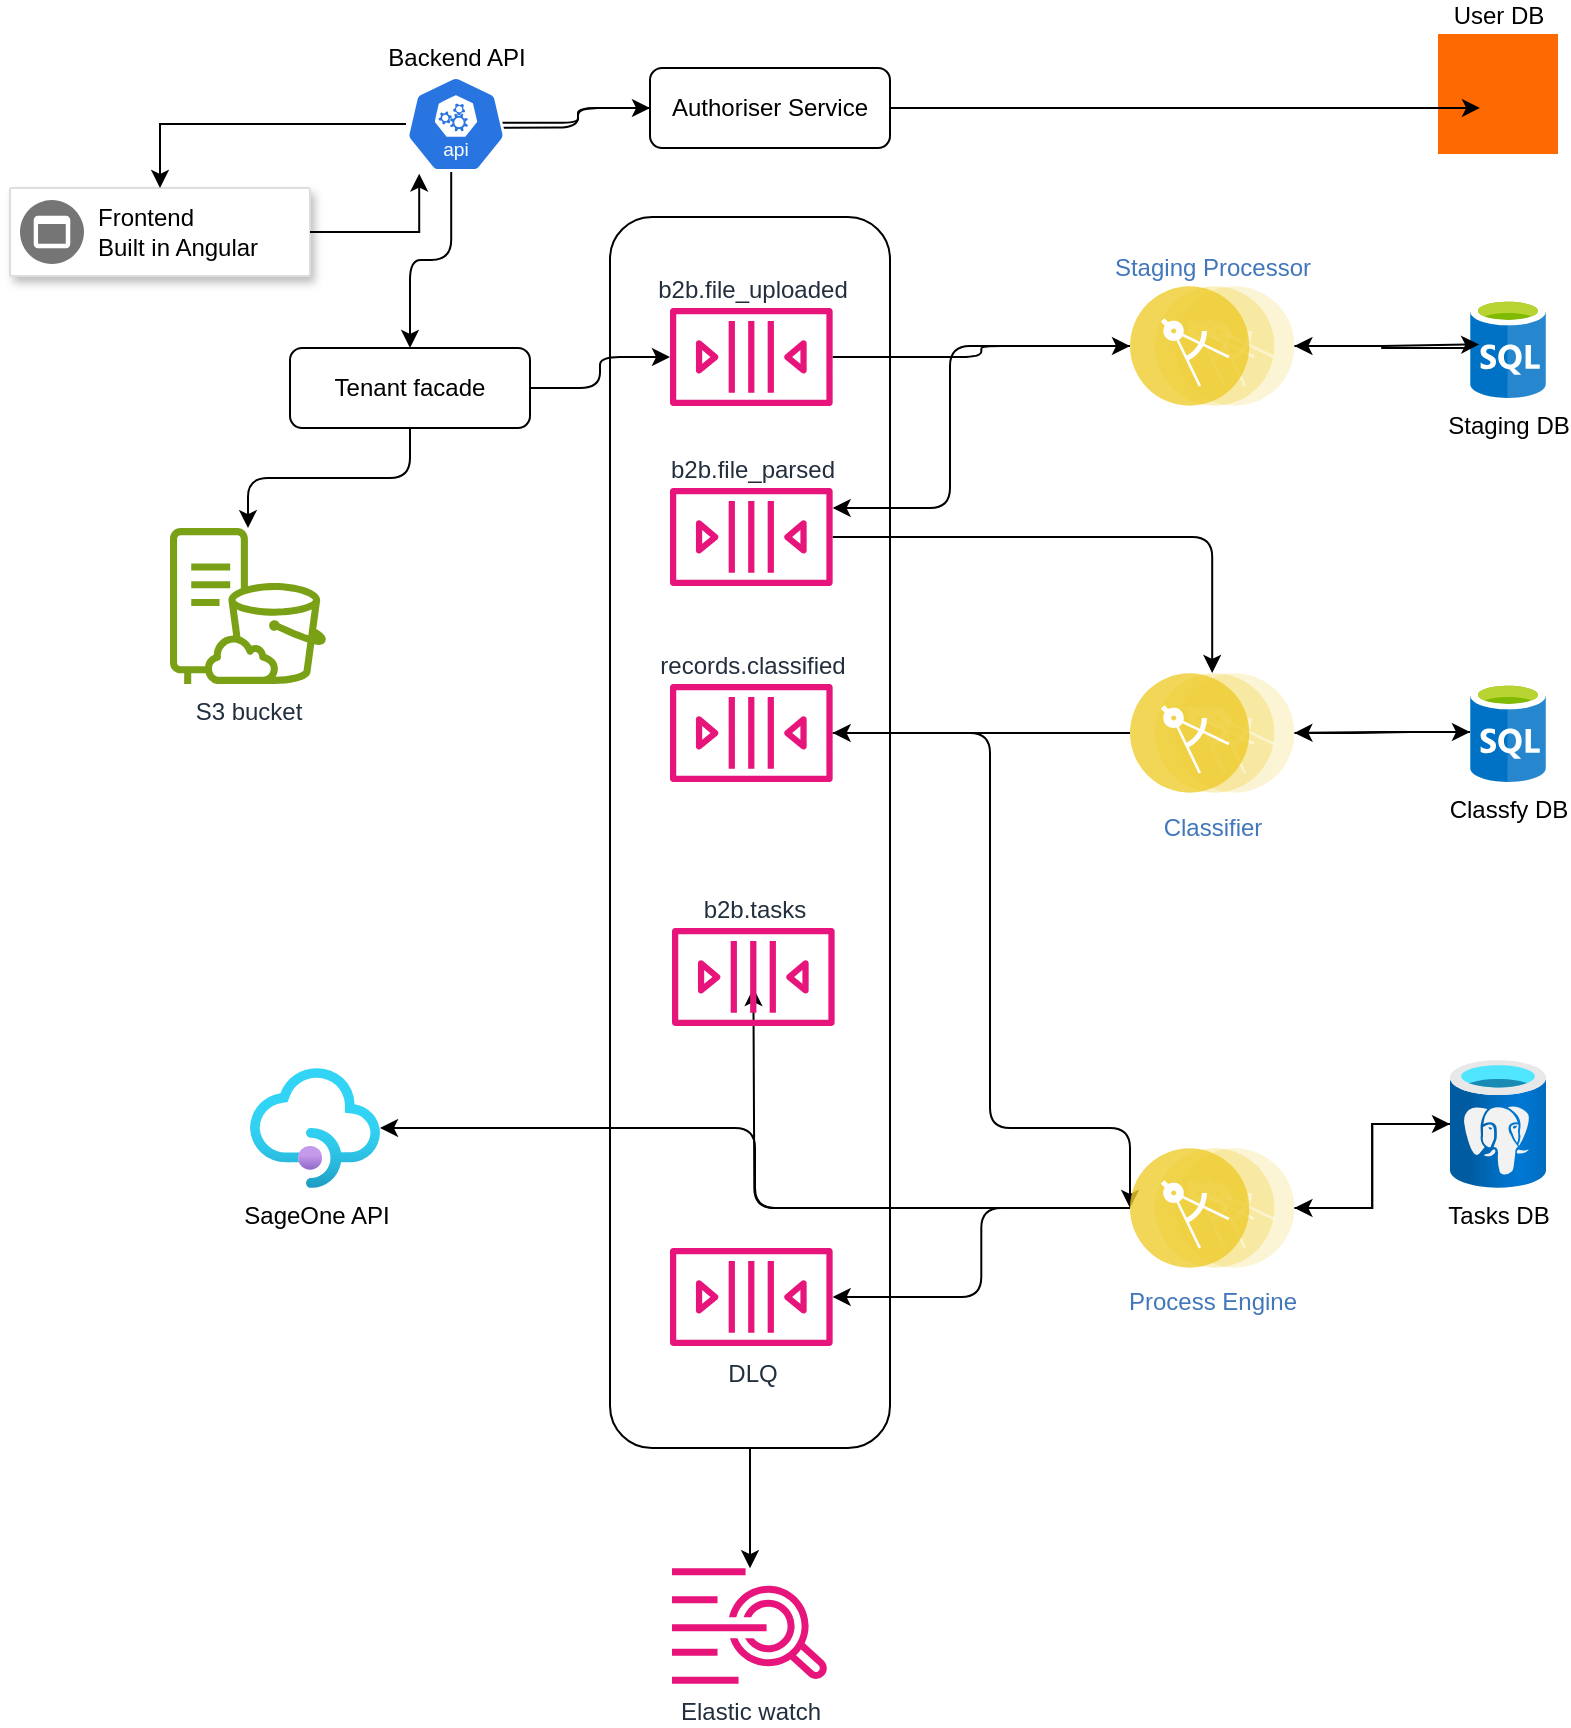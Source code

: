 <mxfile version="28.0.6">
  <diagram name="Page-1" id="7ZYeMvZQ7rXrE72ciIOz">
    <mxGraphModel dx="1042" dy="563" grid="1" gridSize="10" guides="1" tooltips="1" connect="1" arrows="1" fold="1" page="1" pageScale="1" pageWidth="850" pageHeight="1100" math="0" shadow="0">
      <root>
        <mxCell id="0" />
        <mxCell id="1" parent="0" />
        <mxCell id="BXHCQ-Q0p_H47LMqQ2NH-50" style="edgeStyle=orthogonalEdgeStyle;rounded=0;orthogonalLoop=1;jettySize=auto;html=1;" parent="1" source="BXHCQ-Q0p_H47LMqQ2NH-47" target="BXHCQ-Q0p_H47LMqQ2NH-48" edge="1">
          <mxGeometry relative="1" as="geometry" />
        </mxCell>
        <mxCell id="BXHCQ-Q0p_H47LMqQ2NH-47" value="" style="rounded=1;whiteSpace=wrap;html=1;labelBackgroundColor=default;textOpacity=10;" parent="1" vertex="1">
          <mxGeometry x="340" y="124.5" width="140" height="615.5" as="geometry" />
        </mxCell>
        <mxCell id="BXHCQ-Q0p_H47LMqQ2NH-1" value="" style="strokeColor=#dddddd;shadow=1;strokeWidth=1;rounded=1;absoluteArcSize=1;arcSize=2;" parent="1" vertex="1">
          <mxGeometry x="40" y="110" width="150" height="44" as="geometry" />
        </mxCell>
        <mxCell id="BXHCQ-Q0p_H47LMqQ2NH-2" value="Frontend&lt;br&gt;Built in Angular" style="sketch=0;dashed=0;connectable=0;html=1;fillColor=#757575;strokeColor=none;shape=mxgraph.gcp2.frontend_platform_services;part=1;labelPosition=right;verticalLabelPosition=middle;align=left;verticalAlign=middle;spacingLeft=5;fontSize=12;" parent="BXHCQ-Q0p_H47LMqQ2NH-1" vertex="1">
          <mxGeometry y="0.5" width="32" height="32" relative="1" as="geometry">
            <mxPoint x="5" y="-16" as="offset" />
          </mxGeometry>
        </mxCell>
        <mxCell id="BXHCQ-Q0p_H47LMqQ2NH-7" style="edgeStyle=orthogonalEdgeStyle;rounded=1;orthogonalLoop=1;jettySize=auto;html=1;curved=0;exitX=0.628;exitY=0.538;exitDx=0;exitDy=0;exitPerimeter=0;" parent="1" source="BXHCQ-Q0p_H47LMqQ2NH-34" target="BXHCQ-Q0p_H47LMqQ2NH-6" edge="1">
          <mxGeometry relative="1" as="geometry">
            <mxPoint x="328" y="132" as="sourcePoint" />
          </mxGeometry>
        </mxCell>
        <mxCell id="BXHCQ-Q0p_H47LMqQ2NH-10" style="edgeStyle=orthogonalEdgeStyle;rounded=1;orthogonalLoop=1;jettySize=auto;html=1;curved=0;" parent="1" source="BXHCQ-Q0p_H47LMqQ2NH-20" target="BXHCQ-Q0p_H47LMqQ2NH-9" edge="1">
          <mxGeometry relative="1" as="geometry">
            <mxPoint x="220" y="200" as="sourcePoint" />
          </mxGeometry>
        </mxCell>
        <mxCell id="BXHCQ-Q0p_H47LMqQ2NH-13" style="edgeStyle=orthogonalEdgeStyle;rounded=1;orthogonalLoop=1;jettySize=auto;html=1;curved=0;" parent="1" source="BXHCQ-Q0p_H47LMqQ2NH-20" target="BXHCQ-Q0p_H47LMqQ2NH-12" edge="1">
          <mxGeometry relative="1" as="geometry" />
        </mxCell>
        <mxCell id="BXHCQ-Q0p_H47LMqQ2NH-21" style="edgeStyle=orthogonalEdgeStyle;rounded=1;orthogonalLoop=1;jettySize=auto;html=1;curved=0;exitX=0.452;exitY=0.487;exitDx=0;exitDy=0;exitPerimeter=0;" parent="1" source="BXHCQ-Q0p_H47LMqQ2NH-34" target="BXHCQ-Q0p_H47LMqQ2NH-20" edge="1">
          <mxGeometry relative="1" as="geometry">
            <mxPoint x="294" y="166" as="sourcePoint" />
          </mxGeometry>
        </mxCell>
        <mxCell id="BXHCQ-Q0p_H47LMqQ2NH-8" style="edgeStyle=orthogonalEdgeStyle;rounded=1;orthogonalLoop=1;jettySize=auto;html=1;curved=0;entryX=0.532;entryY=0.487;entryDx=0;entryDy=0;entryPerimeter=0;" parent="1" source="BXHCQ-Q0p_H47LMqQ2NH-6" target="BXHCQ-Q0p_H47LMqQ2NH-34" edge="1">
          <mxGeometry relative="1" as="geometry">
            <mxPoint x="328" y="132" as="targetPoint" />
          </mxGeometry>
        </mxCell>
        <mxCell id="BXHCQ-Q0p_H47LMqQ2NH-6" value="Authoriser Service" style="rounded=1;whiteSpace=wrap;html=1;" parent="1" vertex="1">
          <mxGeometry x="360.0" y="50" width="120" height="40" as="geometry" />
        </mxCell>
        <mxCell id="BXHCQ-Q0p_H47LMqQ2NH-9" value="S3 bucket" style="sketch=0;outlineConnect=0;fontColor=#232F3E;gradientColor=none;fillColor=#7AA116;strokeColor=none;dashed=0;verticalLabelPosition=bottom;verticalAlign=top;align=center;html=1;fontSize=12;fontStyle=0;aspect=fixed;pointerEvents=1;shape=mxgraph.aws4.s3_on_outposts;" parent="1" vertex="1">
          <mxGeometry x="120" y="280" width="78" height="78" as="geometry" />
        </mxCell>
        <mxCell id="BXHCQ-Q0p_H47LMqQ2NH-25" style="edgeStyle=orthogonalEdgeStyle;rounded=1;orthogonalLoop=1;jettySize=auto;html=1;curved=0;" parent="1" source="BXHCQ-Q0p_H47LMqQ2NH-12" target="BXHCQ-Q0p_H47LMqQ2NH-14" edge="1">
          <mxGeometry relative="1" as="geometry" />
        </mxCell>
        <mxCell id="BXHCQ-Q0p_H47LMqQ2NH-12" value="b2b.file_uploaded" style="sketch=0;outlineConnect=0;fontColor=#232F3E;gradientColor=none;fillColor=#E7157B;strokeColor=none;dashed=0;verticalLabelPosition=top;verticalAlign=bottom;align=center;html=1;fontSize=12;fontStyle=0;aspect=fixed;pointerEvents=1;shape=mxgraph.aws4.queue;labelPosition=center;" parent="1" vertex="1">
          <mxGeometry x="370" y="170" width="81.32" height="49" as="geometry" />
        </mxCell>
        <mxCell id="BXHCQ-Q0p_H47LMqQ2NH-26" style="edgeStyle=orthogonalEdgeStyle;rounded=1;orthogonalLoop=1;jettySize=auto;html=1;curved=0;" parent="1" source="BXHCQ-Q0p_H47LMqQ2NH-14" target="BXHCQ-Q0p_H47LMqQ2NH-24" edge="1">
          <mxGeometry relative="1" as="geometry">
            <Array as="points">
              <mxPoint x="510" y="189" />
              <mxPoint x="510" y="270" />
            </Array>
          </mxGeometry>
        </mxCell>
        <mxCell id="BXHCQ-Q0p_H47LMqQ2NH-14" value="Staging Processor" style="image;aspect=fixed;perimeter=ellipsePerimeter;html=1;align=center;shadow=0;dashed=0;fontColor=#4277BB;labelBackgroundColor=default;fontSize=12;spacingTop=3;image=img/lib/ibm/applications/microservice.svg;labelPosition=center;verticalLabelPosition=top;verticalAlign=bottom;" parent="1" vertex="1">
          <mxGeometry x="600" y="159" width="82.2" height="60" as="geometry" />
        </mxCell>
        <mxCell id="BXHCQ-Q0p_H47LMqQ2NH-29" style="edgeStyle=orthogonalEdgeStyle;rounded=0;orthogonalLoop=1;jettySize=auto;html=1;" parent="1" source="BXHCQ-Q0p_H47LMqQ2NH-17" target="BXHCQ-Q0p_H47LMqQ2NH-28" edge="1">
          <mxGeometry relative="1" as="geometry" />
        </mxCell>
        <mxCell id="XpvN8CIrobE-NafvkmpW-6" style="edgeStyle=entityRelationEdgeStyle;rounded=0;orthogonalLoop=1;jettySize=auto;html=1;" edge="1" parent="1" source="BXHCQ-Q0p_H47LMqQ2NH-17" target="XpvN8CIrobE-NafvkmpW-5">
          <mxGeometry relative="1" as="geometry" />
        </mxCell>
        <mxCell id="BXHCQ-Q0p_H47LMqQ2NH-17" value="Classifier" style="image;aspect=fixed;perimeter=ellipsePerimeter;html=1;align=center;shadow=0;dashed=0;fontColor=#4277BB;labelBackgroundColor=default;fontSize=12;spacingTop=3;image=img/lib/ibm/applications/microservice.svg;" parent="1" vertex="1">
          <mxGeometry x="600" y="352.5" width="82.2" height="60" as="geometry" />
        </mxCell>
        <mxCell id="BXHCQ-Q0p_H47LMqQ2NH-20" value="Tenant facade" style="rounded=1;whiteSpace=wrap;html=1;" parent="1" vertex="1">
          <mxGeometry x="180" y="190" width="120" height="40" as="geometry" />
        </mxCell>
        <mxCell id="BXHCQ-Q0p_H47LMqQ2NH-27" style="edgeStyle=orthogonalEdgeStyle;rounded=1;orthogonalLoop=1;jettySize=auto;html=1;curved=0;" parent="1" source="BXHCQ-Q0p_H47LMqQ2NH-24" target="BXHCQ-Q0p_H47LMqQ2NH-17" edge="1">
          <mxGeometry relative="1" as="geometry" />
        </mxCell>
        <mxCell id="BXHCQ-Q0p_H47LMqQ2NH-24" value="b2b.file_parsed" style="sketch=0;outlineConnect=0;fontColor=#232F3E;gradientColor=none;fillColor=#E7157B;strokeColor=none;dashed=0;verticalLabelPosition=top;verticalAlign=bottom;align=center;html=1;fontSize=12;fontStyle=0;aspect=fixed;pointerEvents=1;shape=mxgraph.aws4.queue;labelPosition=center;" parent="1" vertex="1">
          <mxGeometry x="370" y="260" width="81.32" height="49" as="geometry" />
        </mxCell>
        <mxCell id="BXHCQ-Q0p_H47LMqQ2NH-46" style="edgeStyle=orthogonalEdgeStyle;rounded=1;orthogonalLoop=1;jettySize=auto;html=1;entryX=0;entryY=0.5;entryDx=0;entryDy=0;curved=0;" parent="1" source="BXHCQ-Q0p_H47LMqQ2NH-28" target="BXHCQ-Q0p_H47LMqQ2NH-30" edge="1">
          <mxGeometry relative="1" as="geometry">
            <Array as="points">
              <mxPoint x="530" y="383" />
              <mxPoint x="530" y="580" />
            </Array>
          </mxGeometry>
        </mxCell>
        <mxCell id="BXHCQ-Q0p_H47LMqQ2NH-28" value="records.classified" style="sketch=0;outlineConnect=0;fontColor=#232F3E;gradientColor=none;fillColor=#E7157B;strokeColor=none;dashed=0;verticalLabelPosition=top;verticalAlign=bottom;align=center;html=1;fontSize=12;fontStyle=0;aspect=fixed;pointerEvents=1;shape=mxgraph.aws4.queue;labelPosition=center;" parent="1" vertex="1">
          <mxGeometry x="370" y="358" width="81.32" height="49" as="geometry" />
        </mxCell>
        <mxCell id="BXHCQ-Q0p_H47LMqQ2NH-39" style="edgeStyle=orthogonalEdgeStyle;rounded=1;orthogonalLoop=1;jettySize=auto;html=1;curved=0;" parent="1" source="BXHCQ-Q0p_H47LMqQ2NH-30" target="BXHCQ-Q0p_H47LMqQ2NH-33" edge="1">
          <mxGeometry relative="1" as="geometry" />
        </mxCell>
        <mxCell id="BXHCQ-Q0p_H47LMqQ2NH-40" style="edgeStyle=orthogonalEdgeStyle;rounded=1;orthogonalLoop=1;jettySize=auto;html=1;curved=0;" parent="1" source="BXHCQ-Q0p_H47LMqQ2NH-30" target="BXHCQ-Q0p_H47LMqQ2NH-35" edge="1">
          <mxGeometry relative="1" as="geometry" />
        </mxCell>
        <mxCell id="BXHCQ-Q0p_H47LMqQ2NH-45" style="edgeStyle=orthogonalEdgeStyle;rounded=1;orthogonalLoop=1;jettySize=auto;html=1;curved=0;" parent="1" source="BXHCQ-Q0p_H47LMqQ2NH-30" edge="1">
          <mxGeometry relative="1" as="geometry">
            <mxPoint x="600" y="561.02" as="sourcePoint" />
            <mxPoint x="411.7" y="510.001" as="targetPoint" />
          </mxGeometry>
        </mxCell>
        <mxCell id="XpvN8CIrobE-NafvkmpW-9" style="edgeStyle=orthogonalEdgeStyle;rounded=0;orthogonalLoop=1;jettySize=auto;html=1;" edge="1" parent="1" source="BXHCQ-Q0p_H47LMqQ2NH-30" target="XpvN8CIrobE-NafvkmpW-7">
          <mxGeometry relative="1" as="geometry" />
        </mxCell>
        <mxCell id="BXHCQ-Q0p_H47LMqQ2NH-30" value="Process Engine" style="image;aspect=fixed;perimeter=ellipsePerimeter;html=1;align=center;shadow=0;dashed=0;fontColor=#4277BB;labelBackgroundColor=default;fontSize=12;spacingTop=3;image=img/lib/ibm/applications/microservice.svg;" parent="1" vertex="1">
          <mxGeometry x="600" y="590" width="82.2" height="60" as="geometry" />
        </mxCell>
        <mxCell id="BXHCQ-Q0p_H47LMqQ2NH-33" value="DLQ" style="sketch=0;outlineConnect=0;fontColor=#232F3E;gradientColor=none;fillColor=#E7157B;strokeColor=none;dashed=0;verticalLabelPosition=bottom;verticalAlign=top;align=center;html=1;fontSize=12;fontStyle=0;aspect=fixed;pointerEvents=1;shape=mxgraph.aws4.queue;labelPosition=center;" parent="1" vertex="1">
          <mxGeometry x="370" y="640" width="81.32" height="49" as="geometry" />
        </mxCell>
        <mxCell id="BXHCQ-Q0p_H47LMqQ2NH-37" style="edgeStyle=orthogonalEdgeStyle;rounded=0;orthogonalLoop=1;jettySize=auto;html=1;" parent="1" source="BXHCQ-Q0p_H47LMqQ2NH-34" target="BXHCQ-Q0p_H47LMqQ2NH-1" edge="1">
          <mxGeometry relative="1" as="geometry" />
        </mxCell>
        <mxCell id="BXHCQ-Q0p_H47LMqQ2NH-34" value="Backend API" style="aspect=fixed;sketch=0;html=1;dashed=0;whitespace=wrap;verticalLabelPosition=top;verticalAlign=bottom;fillColor=#2875E2;strokeColor=#ffffff;points=[[0.005,0.63,0],[0.1,0.2,0],[0.9,0.2,0],[0.5,0,0],[0.995,0.63,0],[0.72,0.99,0],[0.5,1,0],[0.28,0.99,0]];shape=mxgraph.kubernetes.icon2;kubernetesLabel=1;prIcon=api;labelPosition=center;align=center;" parent="1" vertex="1">
          <mxGeometry x="238" y="54" width="50" height="48" as="geometry" />
        </mxCell>
        <mxCell id="BXHCQ-Q0p_H47LMqQ2NH-35" value="SageOne API" style="image;aspect=fixed;html=1;points=[];align=center;fontSize=12;image=img/lib/azure2/app_services/API_Management_Services.svg;" parent="1" vertex="1">
          <mxGeometry x="160" y="550" width="65" height="60" as="geometry" />
        </mxCell>
        <mxCell id="BXHCQ-Q0p_H47LMqQ2NH-36" style="edgeStyle=orthogonalEdgeStyle;rounded=0;orthogonalLoop=1;jettySize=auto;html=1;entryX=0.132;entryY=1.017;entryDx=0;entryDy=0;entryPerimeter=0;" parent="1" source="BXHCQ-Q0p_H47LMqQ2NH-1" target="BXHCQ-Q0p_H47LMqQ2NH-34" edge="1">
          <mxGeometry relative="1" as="geometry">
            <mxPoint x="260" y="123" as="targetPoint" />
          </mxGeometry>
        </mxCell>
        <mxCell id="BXHCQ-Q0p_H47LMqQ2NH-43" value="b2b.tasks" style="sketch=0;outlineConnect=0;fontColor=#232F3E;gradientColor=none;fillColor=#E7157B;strokeColor=none;dashed=0;verticalLabelPosition=top;verticalAlign=bottom;align=center;html=1;fontSize=12;fontStyle=0;aspect=fixed;pointerEvents=1;shape=mxgraph.aws4.queue;labelPosition=center;" parent="1" vertex="1">
          <mxGeometry x="371" y="480" width="81.32" height="49" as="geometry" />
        </mxCell>
        <mxCell id="BXHCQ-Q0p_H47LMqQ2NH-48" value="Elastic watch" style="sketch=0;outlineConnect=0;fontColor=#232F3E;gradientColor=none;fillColor=#E7157B;strokeColor=none;dashed=0;verticalLabelPosition=bottom;verticalAlign=top;align=center;html=1;fontSize=12;fontStyle=0;aspect=fixed;pointerEvents=1;shape=mxgraph.aws4.cloudwatch_logs;" parent="1" vertex="1">
          <mxGeometry x="371" y="800" width="78" height="58" as="geometry" />
        </mxCell>
        <mxCell id="XpvN8CIrobE-NafvkmpW-1" value="User DB" style="points=[];aspect=fixed;html=1;align=center;shadow=0;dashed=0;fillColor=#FF6A00;strokeColor=none;shape=mxgraph.alibaba_cloud.mongodb;labelPosition=center;verticalLabelPosition=top;verticalAlign=bottom;" vertex="1" parent="1">
          <mxGeometry x="754" y="33" width="60" height="60" as="geometry" />
        </mxCell>
        <mxCell id="XpvN8CIrobE-NafvkmpW-2" style="edgeStyle=orthogonalEdgeStyle;rounded=0;orthogonalLoop=1;jettySize=auto;html=1;entryX=0.35;entryY=0.616;entryDx=0;entryDy=0;entryPerimeter=0;" edge="1" parent="1" source="BXHCQ-Q0p_H47LMqQ2NH-6" target="XpvN8CIrobE-NafvkmpW-1">
          <mxGeometry relative="1" as="geometry" />
        </mxCell>
        <mxCell id="XpvN8CIrobE-NafvkmpW-11" style="edgeStyle=orthogonalEdgeStyle;rounded=0;orthogonalLoop=1;jettySize=auto;html=1;" edge="1" parent="1" source="XpvN8CIrobE-NafvkmpW-3" target="BXHCQ-Q0p_H47LMqQ2NH-14">
          <mxGeometry relative="1" as="geometry" />
        </mxCell>
        <mxCell id="XpvN8CIrobE-NafvkmpW-3" value="Staging DB" style="image;sketch=0;aspect=fixed;html=1;points=[];align=center;fontSize=12;image=img/lib/mscae/SQL_Database_generic.svg;" vertex="1" parent="1">
          <mxGeometry x="770" y="165" width="38" height="50" as="geometry" />
        </mxCell>
        <mxCell id="XpvN8CIrobE-NafvkmpW-4" style="edgeStyle=orthogonalEdgeStyle;rounded=0;orthogonalLoop=1;jettySize=auto;html=1;entryX=0.121;entryY=0.464;entryDx=0;entryDy=0;entryPerimeter=0;" edge="1" parent="1" source="BXHCQ-Q0p_H47LMqQ2NH-14" target="XpvN8CIrobE-NafvkmpW-3">
          <mxGeometry relative="1" as="geometry" />
        </mxCell>
        <mxCell id="XpvN8CIrobE-NafvkmpW-10" style="edgeStyle=orthogonalEdgeStyle;rounded=0;orthogonalLoop=1;jettySize=auto;html=1;" edge="1" parent="1" source="XpvN8CIrobE-NafvkmpW-5" target="BXHCQ-Q0p_H47LMqQ2NH-17">
          <mxGeometry relative="1" as="geometry" />
        </mxCell>
        <mxCell id="XpvN8CIrobE-NafvkmpW-5" value="Classfy DB" style="image;sketch=0;aspect=fixed;html=1;points=[];align=center;fontSize=12;image=img/lib/mscae/SQL_Database_generic.svg;" vertex="1" parent="1">
          <mxGeometry x="770" y="357" width="38" height="50" as="geometry" />
        </mxCell>
        <mxCell id="XpvN8CIrobE-NafvkmpW-8" style="edgeStyle=orthogonalEdgeStyle;rounded=0;orthogonalLoop=1;jettySize=auto;html=1;" edge="1" parent="1" source="XpvN8CIrobE-NafvkmpW-7" target="BXHCQ-Q0p_H47LMqQ2NH-30">
          <mxGeometry relative="1" as="geometry" />
        </mxCell>
        <mxCell id="XpvN8CIrobE-NafvkmpW-7" value="Tasks DB" style="image;aspect=fixed;html=1;points=[];align=center;fontSize=12;image=img/lib/azure2/databases/Azure_Database_PostgreSQL_Server.svg;" vertex="1" parent="1">
          <mxGeometry x="760" y="546" width="48" height="64" as="geometry" />
        </mxCell>
      </root>
    </mxGraphModel>
  </diagram>
</mxfile>
